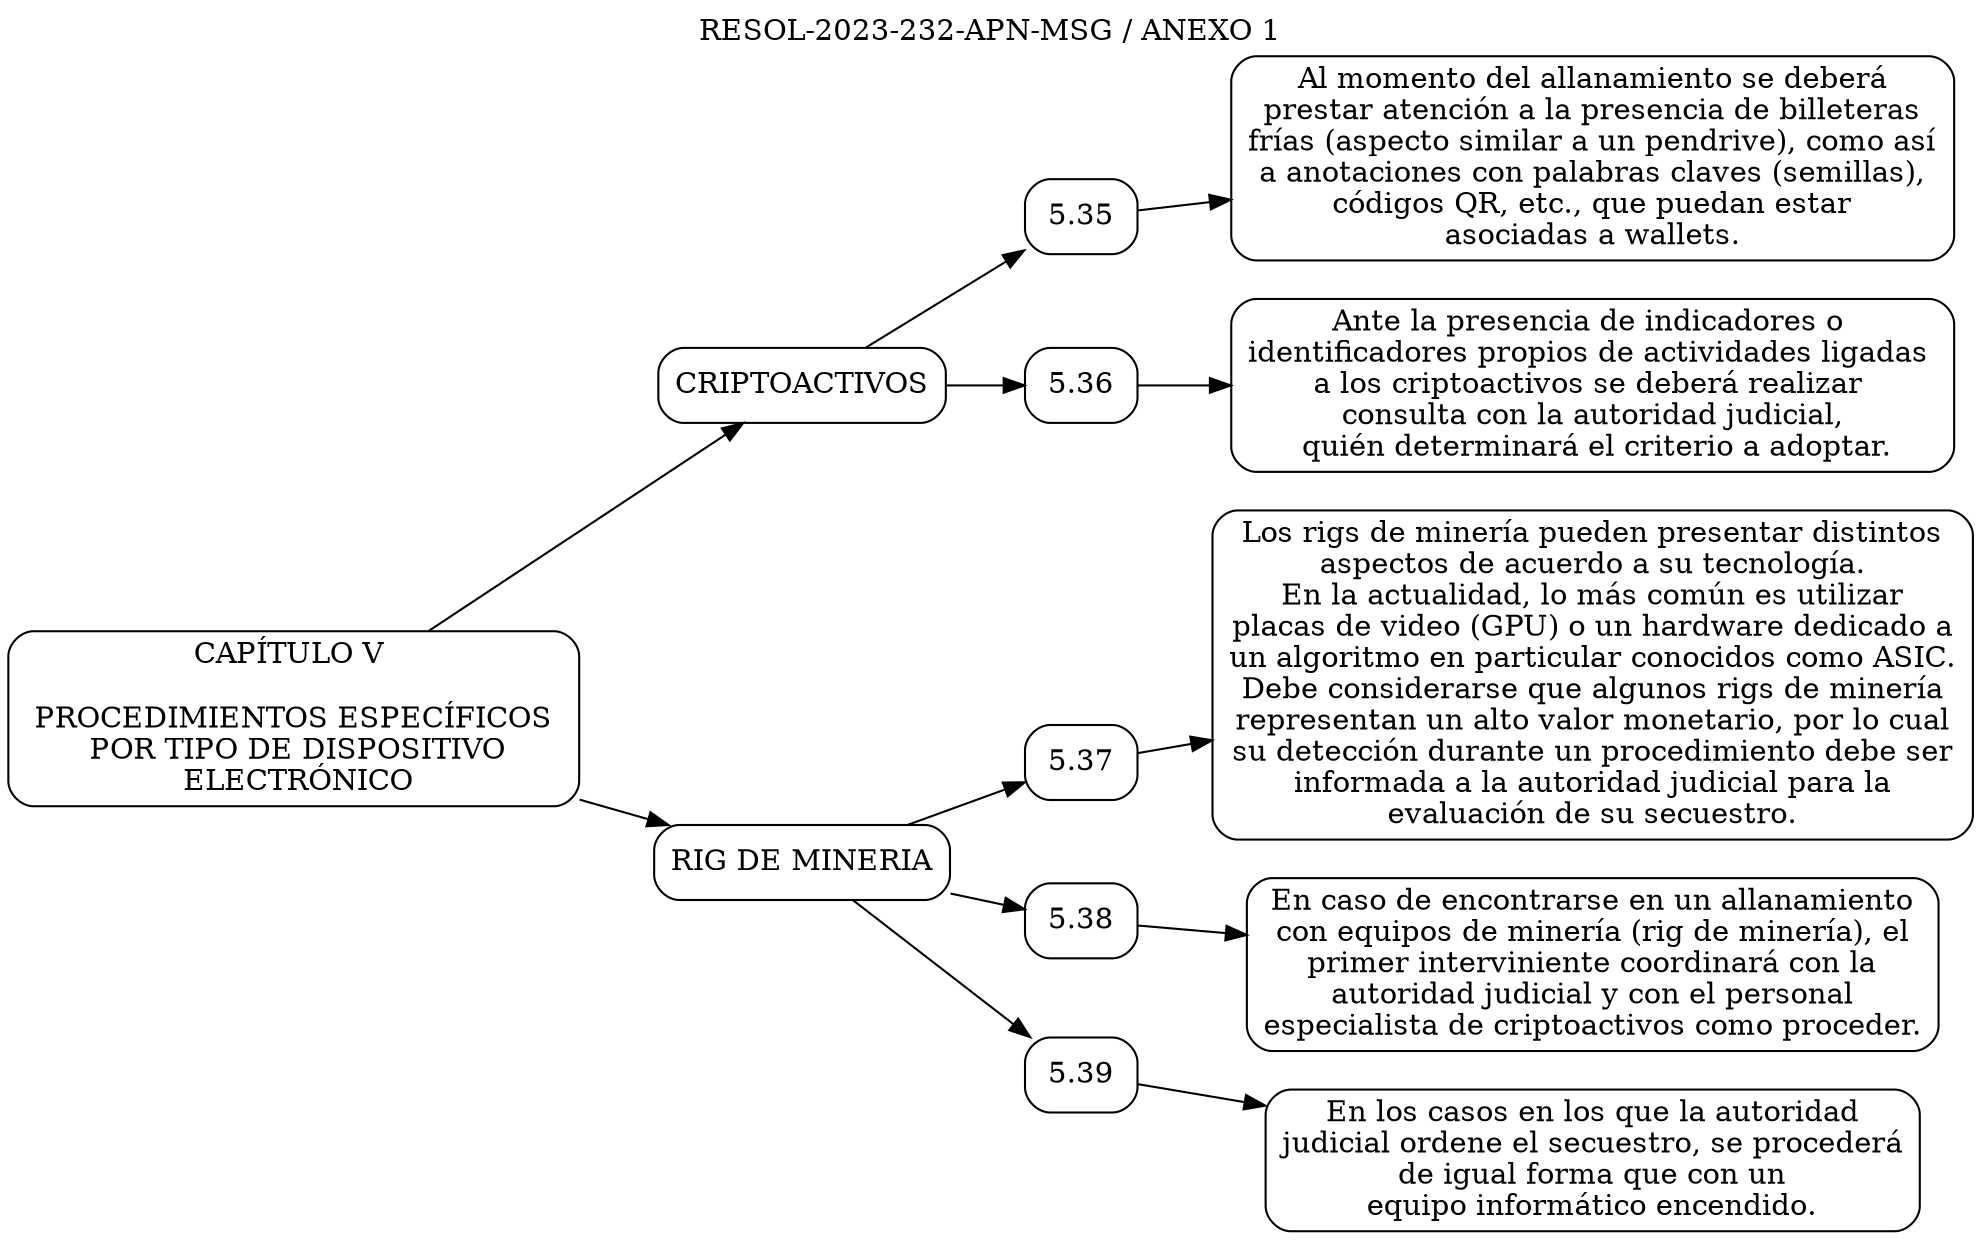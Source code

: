 digraph G {
rankdir="LR";
node [shape=box,style="rounded"];

    labelloc="t";
    label="RESOL-2023-232-APN-MSG / ANEXO 1";

"CAPÍTULO V \n\n PROCEDIMIENTOS ESPECÍFICOS \n POR TIPO DE DISPOSITIVO\n ELECTRÓNICO"->"CRIPTOACTIVOS";
"CAPÍTULO V \n\n PROCEDIMIENTOS ESPECÍFICOS \n POR TIPO DE DISPOSITIVO\n ELECTRÓNICO"->"RIG DE MINERIA";
"CRIPTOACTIVOS"->"5.35"->"Al momento del allanamiento se deberá\nprestar atención a la presencia de billeteras\nfrías (aspecto similar a un pendrive), como así\na anotaciones con palabras claves (semillas),\ncódigos QR, etc., que puedan estar\nasociadas a wallets.";
"CRIPTOACTIVOS"->"5.36"->"Ante la presencia de indicadores o \nidentificadores propios de actividades ligadas \na los criptoactivos se deberá realizar \nconsulta con la autoridad judicial,\n quién determinará el criterio a adoptar.";
"RIG DE MINERIA"->"5.37"->"Los rigs de minería pueden presentar distintos\naspectos de acuerdo a su tecnología.\nEn la actualidad, lo más común es utilizar\nplacas de video (GPU) o un hardware dedicado a\nun algoritmo en particular conocidos como ASIC.\nDebe considerarse que algunos rigs de minería\nrepresentan un alto valor monetario, por lo cual\nsu detección durante un procedimiento debe ser\ninformada a la autoridad judicial para la\nevaluación de su secuestro.";
"RIG DE MINERIA"->"5.38"->"En caso de encontrarse en un allanamiento\ncon equipos de minería (rig de minería), el\nprimer interviniente coordinará con la\nautoridad judicial y con el personal\nespecialista de criptoactivos como proceder.";
"RIG DE MINERIA"->"5.39"->"En los casos en los que la autoridad\njudicial ordene el secuestro, se procederá\nde igual forma que con un\nequipo informático encendido.";

}
